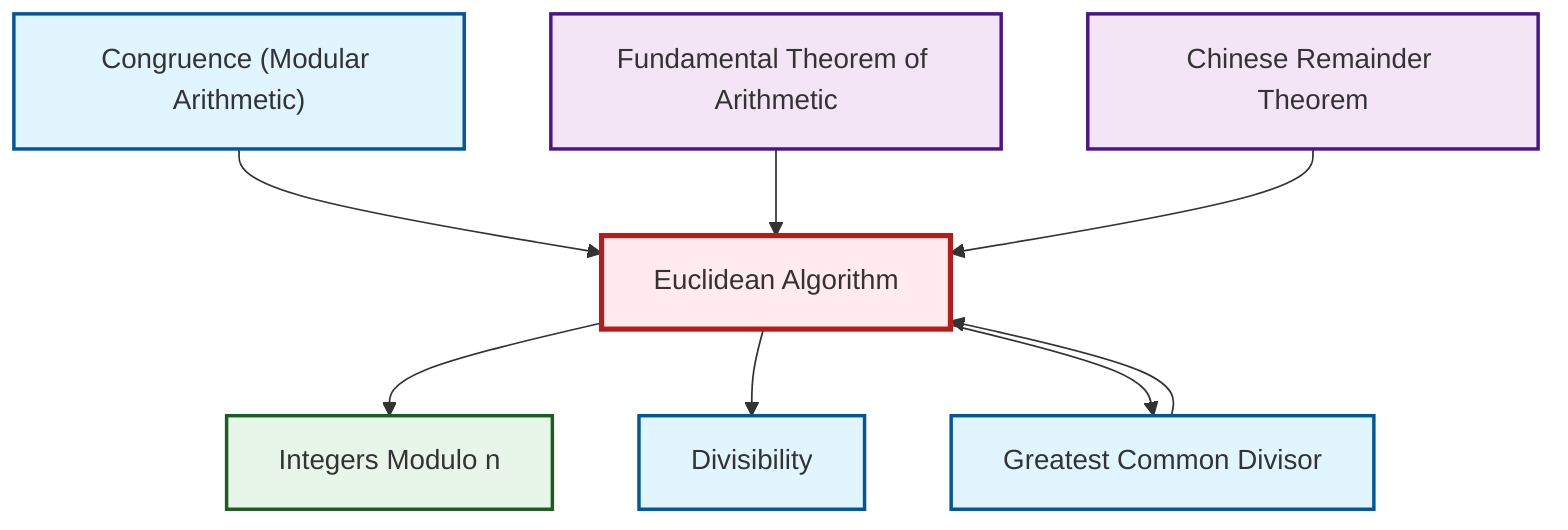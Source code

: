 graph TD
    classDef definition fill:#e1f5fe,stroke:#01579b,stroke-width:2px
    classDef theorem fill:#f3e5f5,stroke:#4a148c,stroke-width:2px
    classDef axiom fill:#fff3e0,stroke:#e65100,stroke-width:2px
    classDef example fill:#e8f5e9,stroke:#1b5e20,stroke-width:2px
    classDef current fill:#ffebee,stroke:#b71c1c,stroke-width:3px
    ex-quotient-integers-mod-n["Integers Modulo n"]:::example
    def-congruence["Congruence (Modular Arithmetic)"]:::definition
    def-divisibility["Divisibility"]:::definition
    thm-fundamental-arithmetic["Fundamental Theorem of Arithmetic"]:::theorem
    def-gcd["Greatest Common Divisor"]:::definition
    thm-chinese-remainder["Chinese Remainder Theorem"]:::theorem
    thm-euclidean-algorithm["Euclidean Algorithm"]:::theorem
    thm-euclidean-algorithm --> ex-quotient-integers-mod-n
    def-congruence --> thm-euclidean-algorithm
    thm-euclidean-algorithm --> def-divisibility
    def-gcd --> thm-euclidean-algorithm
    thm-fundamental-arithmetic --> thm-euclidean-algorithm
    thm-chinese-remainder --> thm-euclidean-algorithm
    thm-euclidean-algorithm --> def-gcd
    class thm-euclidean-algorithm current